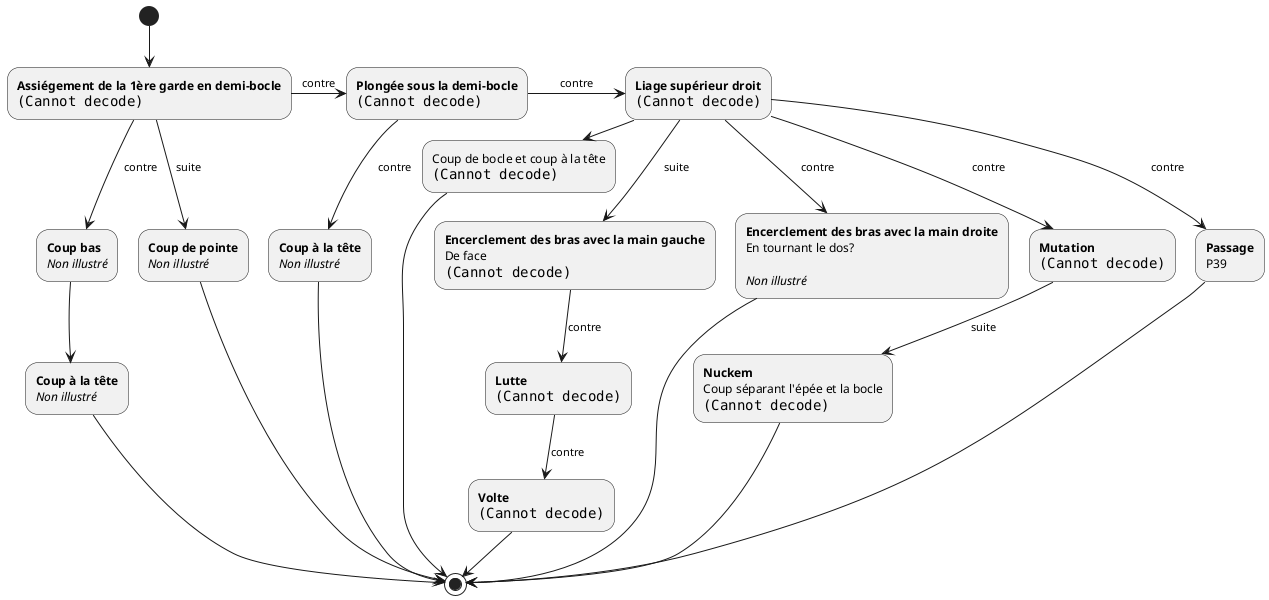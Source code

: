 @startuml
(*) --> "<b>Assiégement de la 1ère garde en demi-bocle</b>\n<img:images/msI.33/P01E1 - §005.jpg>" as assiegementdemibocle1ere
assiegementdemibocle1ere -->[contre] "<b>Coup bas</b>\n<i>Non illustré</i>" as coupbas
assiegementdemibocle1ere-->[suite]"<b>Coup de pointe</b>\n<i>Non illustré</i>" as couppointe
assiegementdemibocle1ere-right->[contre]"<b>Plongée sous la demi-bocle</b>\n<img:images/msI.33/P01E2 - §006.jpg>" as plongee

coupbas --> "<b>Coup à la tête</b>\n<i>Non illustré</i>" as couptete

plongee-right->[contre]"<b>Liage supérieur droit</b>\n<img:images/msI.33/P01E3 - §007.jpg>" as liagesupdroit
plongee-->[contre]"<b>Coup à la tête</b>\n<i>Non illustré</i>" as coupteteordinaire

liagesupdroit-right->[suite]"Coup de bocle et coup à la tête\n<img:images/msI.33/P01E4 - §008.jpg>" as coupboclecouptete
liagesupdroit-->[suite]"<b>Encerclement des bras avec la main gauche</b>\nDe face\n<img:images/msI.33/P03E3 - §016.jpg>" as encerclementgauche
liagesupdroit-->[contre]"<b>Mutation</b>\n<img:images/msI.33/P02E4 - §012.jpg>" as mutation
liagesupdroit-->[contre]"<b>Passage</b>\nP39" as passage
liagesupdroit-->[contre]"<b>Encerclement des bras avec la main droite</b>\nEn tournant le dos?\n\n<i>Non illustré</i>" as encerclementdroit

mutation-->[suite]"<b>Nuckem</b>\nCoup séparant l'épée et la bocle\n<img:images/msI.33/P02E5 - §013.jpg>" as nuckem

encerclementgauche-->[contre] "<b>Lutte</b>\n<img:images/msI.33/P21E4 - §072.jpg>" as lutte
lutte-->[contre] "<b>Volte</b>\n<img:images/msI.33/P21E5 - §073.jpg>" as volte

volte-->(*)
encerclementdroit-->(*)
coupboclecouptete-->(*)
couptete --> (*)
couppointe-->(*)
coupteteordinaire-->(*)
passage-->(*)
nuckem-->(*)

'======
'Layout
'======
'First line
encerclementgauche-right[hidden]->encerclementdroit
encerclementdroit-right[hidden]->mutation
mutation-right[hidden]->passage
coupteteordinaire-right[hidden]->encerclementgauche
coupbas-right[hidden]->coupteteordinaire

'second line
lutte-right[hidden]->nuckem
'couptete-right[hidden]->lutte
couptete-up[hidden]->coupbas
coupbas-right[hidden]->couppointe
couppointe-right[hidden]->coupteteordinaire

@enduml